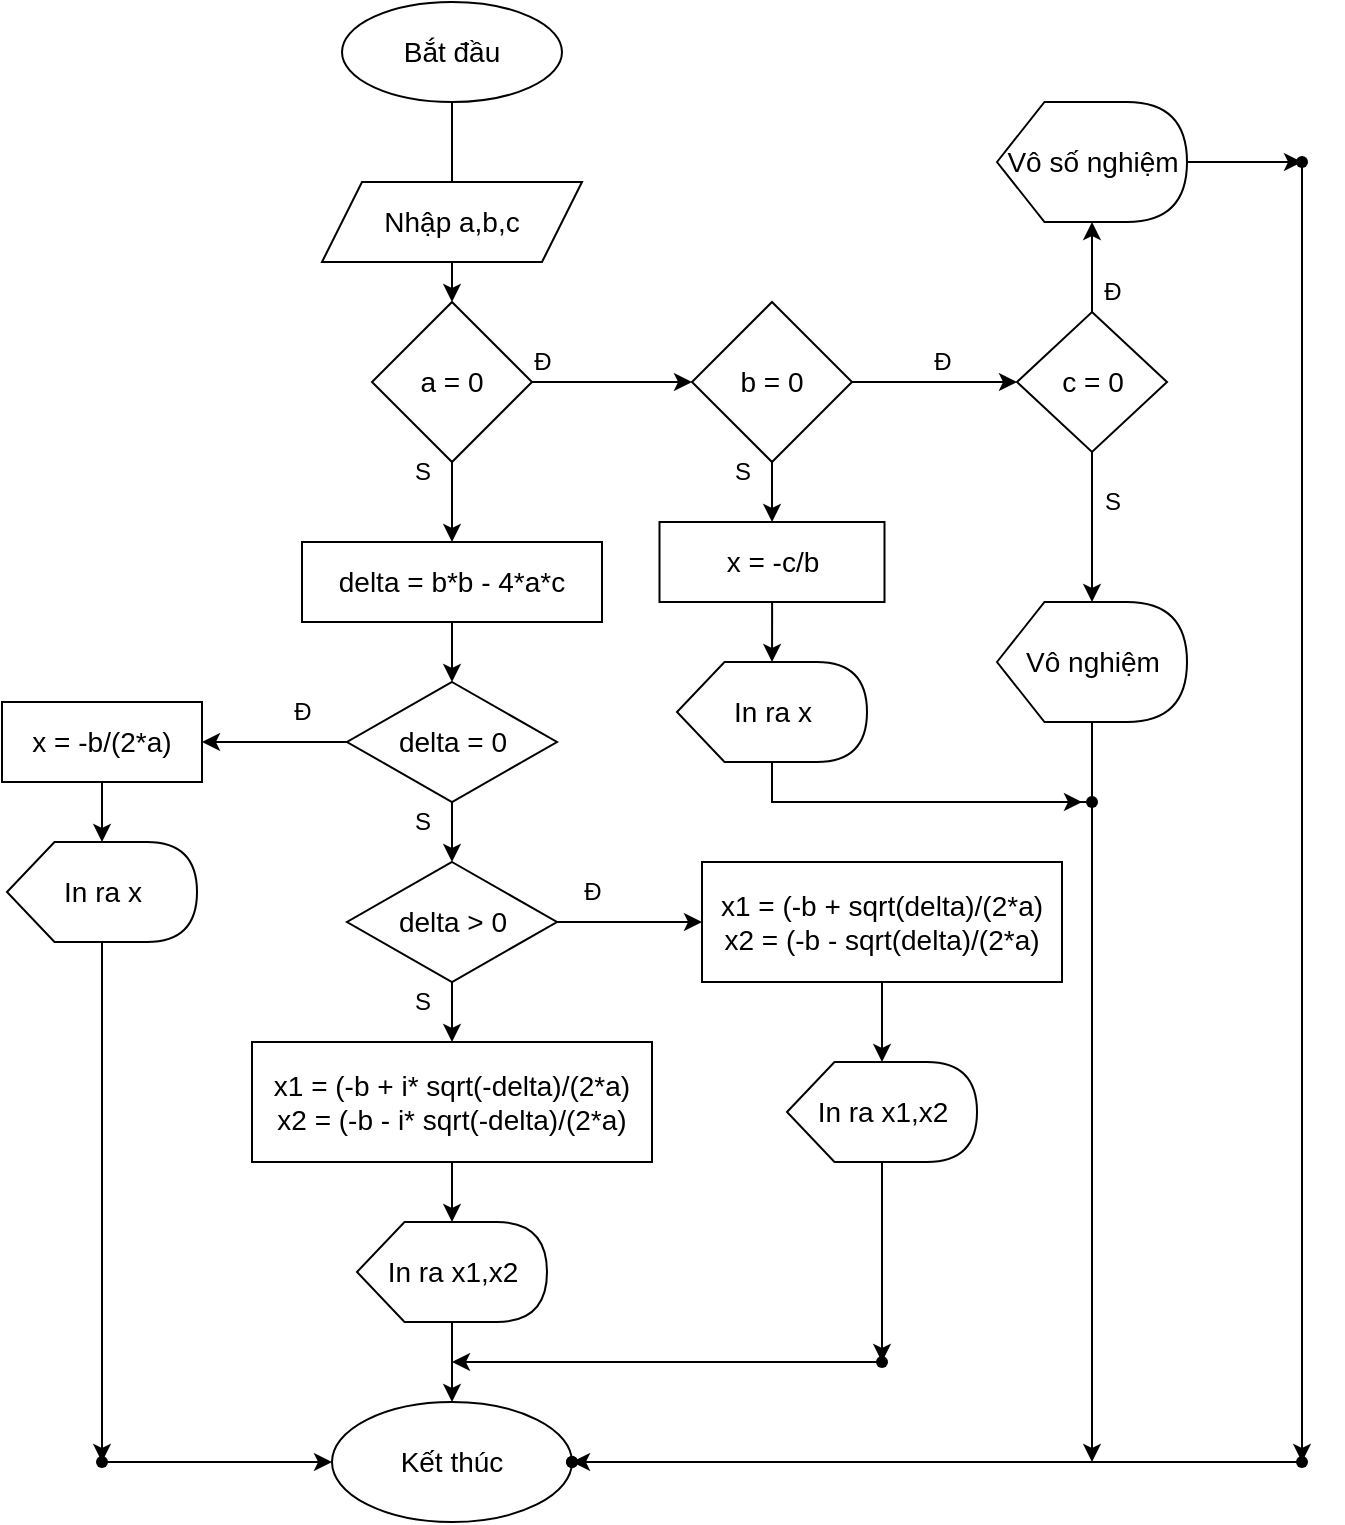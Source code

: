 <mxfile version="15.4.1" type="github">
  <diagram id="C5RBs43oDa-KdzZeNtuy" name="Page-1">
    <mxGraphModel dx="1237" dy="749" grid="1" gridSize="10" guides="1" tooltips="1" connect="1" arrows="1" fold="1" page="1" pageScale="1" pageWidth="827" pageHeight="1169" math="0" shadow="0">
      <root>
        <mxCell id="WIyWlLk6GJQsqaUBKTNV-0" />
        <mxCell id="WIyWlLk6GJQsqaUBKTNV-1" parent="WIyWlLk6GJQsqaUBKTNV-0" />
        <mxCell id="JZFGKROnKqlUwRcrgVXF-3" value="" style="edgeStyle=orthogonalEdgeStyle;rounded=1;orthogonalLoop=1;jettySize=auto;html=1;" parent="WIyWlLk6GJQsqaUBKTNV-1" source="JZFGKROnKqlUwRcrgVXF-0" target="JZFGKROnKqlUwRcrgVXF-2" edge="1">
          <mxGeometry relative="1" as="geometry" />
        </mxCell>
        <mxCell id="JZFGKROnKqlUwRcrgVXF-0" value="&lt;font style=&quot;font-size: 14px&quot;&gt;Bắt đầu&lt;/font&gt;" style="ellipse;whiteSpace=wrap;html=1;" parent="WIyWlLk6GJQsqaUBKTNV-1" vertex="1">
          <mxGeometry x="230" y="30" width="110" height="50" as="geometry" />
        </mxCell>
        <mxCell id="JZFGKROnKqlUwRcrgVXF-1" value="Nhập a,b,c" style="shape=parallelogram;perimeter=parallelogramPerimeter;whiteSpace=wrap;html=1;fixedSize=1;fontSize=14;" parent="WIyWlLk6GJQsqaUBKTNV-1" vertex="1">
          <mxGeometry x="220" y="120" width="130" height="40" as="geometry" />
        </mxCell>
        <mxCell id="JZFGKROnKqlUwRcrgVXF-5" value="" style="edgeStyle=orthogonalEdgeStyle;rounded=1;orthogonalLoop=1;jettySize=auto;html=1;" parent="WIyWlLk6GJQsqaUBKTNV-1" source="JZFGKROnKqlUwRcrgVXF-2" target="JZFGKROnKqlUwRcrgVXF-4" edge="1">
          <mxGeometry relative="1" as="geometry" />
        </mxCell>
        <mxCell id="JZFGKROnKqlUwRcrgVXF-19" value="" style="edgeStyle=orthogonalEdgeStyle;rounded=1;orthogonalLoop=1;jettySize=auto;html=1;" parent="WIyWlLk6GJQsqaUBKTNV-1" source="JZFGKROnKqlUwRcrgVXF-2" target="JZFGKROnKqlUwRcrgVXF-18" edge="1">
          <mxGeometry relative="1" as="geometry" />
        </mxCell>
        <mxCell id="JZFGKROnKqlUwRcrgVXF-2" value="a = 0" style="rhombus;whiteSpace=wrap;html=1;fontSize=14;" parent="WIyWlLk6GJQsqaUBKTNV-1" vertex="1">
          <mxGeometry x="245" y="180" width="80" height="80" as="geometry" />
        </mxCell>
        <mxCell id="JZFGKROnKqlUwRcrgVXF-9" value="" style="edgeStyle=orthogonalEdgeStyle;rounded=1;orthogonalLoop=1;jettySize=auto;html=1;" parent="WIyWlLk6GJQsqaUBKTNV-1" source="JZFGKROnKqlUwRcrgVXF-4" target="JZFGKROnKqlUwRcrgVXF-8" edge="1">
          <mxGeometry relative="1" as="geometry" />
        </mxCell>
        <mxCell id="JZFGKROnKqlUwRcrgVXF-17" value="" style="edgeStyle=orthogonalEdgeStyle;rounded=1;orthogonalLoop=1;jettySize=auto;html=1;" parent="WIyWlLk6GJQsqaUBKTNV-1" source="JZFGKROnKqlUwRcrgVXF-4" target="JZFGKROnKqlUwRcrgVXF-16" edge="1">
          <mxGeometry relative="1" as="geometry" />
        </mxCell>
        <mxCell id="JZFGKROnKqlUwRcrgVXF-4" value="b = 0" style="rhombus;whiteSpace=wrap;html=1;fontSize=14;" parent="WIyWlLk6GJQsqaUBKTNV-1" vertex="1">
          <mxGeometry x="405" y="180" width="80" height="80" as="geometry" />
        </mxCell>
        <mxCell id="JZFGKROnKqlUwRcrgVXF-13" value="" style="edgeStyle=orthogonalEdgeStyle;rounded=1;orthogonalLoop=1;jettySize=auto;html=1;" parent="WIyWlLk6GJQsqaUBKTNV-1" source="JZFGKROnKqlUwRcrgVXF-8" target="JZFGKROnKqlUwRcrgVXF-12" edge="1">
          <mxGeometry relative="1" as="geometry" />
        </mxCell>
        <mxCell id="JZFGKROnKqlUwRcrgVXF-15" value="" style="edgeStyle=orthogonalEdgeStyle;rounded=1;orthogonalLoop=1;jettySize=auto;html=1;" parent="WIyWlLk6GJQsqaUBKTNV-1" source="JZFGKROnKqlUwRcrgVXF-8" target="JZFGKROnKqlUwRcrgVXF-14" edge="1">
          <mxGeometry relative="1" as="geometry" />
        </mxCell>
        <mxCell id="JZFGKROnKqlUwRcrgVXF-8" value="c = 0" style="rhombus;whiteSpace=wrap;html=1;fontSize=14;" parent="WIyWlLk6GJQsqaUBKTNV-1" vertex="1">
          <mxGeometry x="567.5" y="185" width="75" height="70" as="geometry" />
        </mxCell>
        <mxCell id="JZFGKROnKqlUwRcrgVXF-47" value="" style="edgeStyle=orthogonalEdgeStyle;rounded=1;orthogonalLoop=1;jettySize=auto;html=1;fontSize=14;" parent="WIyWlLk6GJQsqaUBKTNV-1" source="JZFGKROnKqlUwRcrgVXF-12" target="JZFGKROnKqlUwRcrgVXF-46" edge="1">
          <mxGeometry relative="1" as="geometry" />
        </mxCell>
        <mxCell id="JZFGKROnKqlUwRcrgVXF-12" value="&lt;font style=&quot;font-size: 14px&quot;&gt;Vô số nghiệm&lt;/font&gt;" style="shape=display;whiteSpace=wrap;html=1;" parent="WIyWlLk6GJQsqaUBKTNV-1" vertex="1">
          <mxGeometry x="557.5" y="80" width="95" height="60" as="geometry" />
        </mxCell>
        <mxCell id="JZFGKROnKqlUwRcrgVXF-42" value="" style="edgeStyle=orthogonalEdgeStyle;rounded=1;orthogonalLoop=1;jettySize=auto;html=1;fontSize=14;startArrow=none;entryX=0.475;entryY=0.575;entryDx=0;entryDy=0;entryPerimeter=0;" parent="WIyWlLk6GJQsqaUBKTNV-1" edge="1">
          <mxGeometry relative="1" as="geometry">
            <mxPoint x="605" y="750" as="sourcePoint" />
            <mxPoint x="605" y="750" as="targetPoint" />
            <Array as="points" />
          </mxGeometry>
        </mxCell>
        <mxCell id="JZFGKROnKqlUwRcrgVXF-60" value="" style="edgeStyle=orthogonalEdgeStyle;rounded=1;orthogonalLoop=1;jettySize=auto;html=1;fontSize=14;startArrow=none;" parent="WIyWlLk6GJQsqaUBKTNV-1" source="W_G9nljvapc-reSJywXX-4" edge="1">
          <mxGeometry relative="1" as="geometry">
            <mxPoint x="605" y="760" as="targetPoint" />
          </mxGeometry>
        </mxCell>
        <mxCell id="JZFGKROnKqlUwRcrgVXF-14" value="&lt;font style=&quot;font-size: 14px&quot;&gt;Vô nghiệm&lt;/font&gt;" style="shape=display;whiteSpace=wrap;html=1;" parent="WIyWlLk6GJQsqaUBKTNV-1" vertex="1">
          <mxGeometry x="557.5" y="330" width="95" height="60" as="geometry" />
        </mxCell>
        <mxCell id="JZFGKROnKqlUwRcrgVXF-26" value="" style="edgeStyle=orthogonalEdgeStyle;rounded=1;orthogonalLoop=1;jettySize=auto;html=1;" parent="WIyWlLk6GJQsqaUBKTNV-1" source="JZFGKROnKqlUwRcrgVXF-16" target="JZFGKROnKqlUwRcrgVXF-25" edge="1">
          <mxGeometry relative="1" as="geometry" />
        </mxCell>
        <mxCell id="JZFGKROnKqlUwRcrgVXF-16" value="x = -c/b" style="whiteSpace=wrap;html=1;fontSize=14;" parent="WIyWlLk6GJQsqaUBKTNV-1" vertex="1">
          <mxGeometry x="388.75" y="290" width="112.5" height="40" as="geometry" />
        </mxCell>
        <mxCell id="JZFGKROnKqlUwRcrgVXF-21" value="" style="edgeStyle=orthogonalEdgeStyle;rounded=1;orthogonalLoop=1;jettySize=auto;html=1;" parent="WIyWlLk6GJQsqaUBKTNV-1" source="JZFGKROnKqlUwRcrgVXF-18" target="JZFGKROnKqlUwRcrgVXF-20" edge="1">
          <mxGeometry relative="1" as="geometry" />
        </mxCell>
        <mxCell id="JZFGKROnKqlUwRcrgVXF-18" value="delta = b*b - 4*a*c" style="whiteSpace=wrap;html=1;fontSize=14;" parent="WIyWlLk6GJQsqaUBKTNV-1" vertex="1">
          <mxGeometry x="210" y="300" width="150" height="40" as="geometry" />
        </mxCell>
        <mxCell id="JZFGKROnKqlUwRcrgVXF-23" value="" style="edgeStyle=orthogonalEdgeStyle;rounded=1;orthogonalLoop=1;jettySize=auto;html=1;" parent="WIyWlLk6GJQsqaUBKTNV-1" source="JZFGKROnKqlUwRcrgVXF-20" target="JZFGKROnKqlUwRcrgVXF-22" edge="1">
          <mxGeometry relative="1" as="geometry" />
        </mxCell>
        <mxCell id="JZFGKROnKqlUwRcrgVXF-28" value="" style="edgeStyle=orthogonalEdgeStyle;rounded=1;orthogonalLoop=1;jettySize=auto;html=1;" parent="WIyWlLk6GJQsqaUBKTNV-1" source="JZFGKROnKqlUwRcrgVXF-20" target="JZFGKROnKqlUwRcrgVXF-27" edge="1">
          <mxGeometry relative="1" as="geometry" />
        </mxCell>
        <mxCell id="JZFGKROnKqlUwRcrgVXF-20" value="delta = 0" style="rhombus;whiteSpace=wrap;html=1;fontSize=14;" parent="WIyWlLk6GJQsqaUBKTNV-1" vertex="1">
          <mxGeometry x="232.5" y="370" width="105" height="60" as="geometry" />
        </mxCell>
        <mxCell id="JZFGKROnKqlUwRcrgVXF-32" value="" style="edgeStyle=orthogonalEdgeStyle;rounded=1;orthogonalLoop=1;jettySize=auto;html=1;" parent="WIyWlLk6GJQsqaUBKTNV-1" source="JZFGKROnKqlUwRcrgVXF-22" target="JZFGKROnKqlUwRcrgVXF-31" edge="1">
          <mxGeometry relative="1" as="geometry" />
        </mxCell>
        <mxCell id="JZFGKROnKqlUwRcrgVXF-36" value="" style="edgeStyle=orthogonalEdgeStyle;rounded=1;orthogonalLoop=1;jettySize=auto;html=1;" parent="WIyWlLk6GJQsqaUBKTNV-1" source="JZFGKROnKqlUwRcrgVXF-22" target="JZFGKROnKqlUwRcrgVXF-35" edge="1">
          <mxGeometry relative="1" as="geometry" />
        </mxCell>
        <mxCell id="JZFGKROnKqlUwRcrgVXF-22" value="delta &amp;gt; 0" style="rhombus;whiteSpace=wrap;html=1;fontSize=14;" parent="WIyWlLk6GJQsqaUBKTNV-1" vertex="1">
          <mxGeometry x="232.5" y="460" width="105" height="60" as="geometry" />
        </mxCell>
        <mxCell id="W_G9nljvapc-reSJywXX-2" value="" style="edgeStyle=orthogonalEdgeStyle;rounded=0;orthogonalLoop=1;jettySize=auto;html=1;fontSize=14;startArrow=none;" parent="WIyWlLk6GJQsqaUBKTNV-1" source="W_G9nljvapc-reSJywXX-4" edge="1">
          <mxGeometry relative="1" as="geometry">
            <mxPoint x="600" y="430" as="targetPoint" />
            <Array as="points">
              <mxPoint x="445" y="430" />
            </Array>
          </mxGeometry>
        </mxCell>
        <mxCell id="JZFGKROnKqlUwRcrgVXF-25" value="&lt;font style=&quot;font-size: 14px&quot;&gt;In ra x&lt;/font&gt;" style="shape=display;whiteSpace=wrap;html=1;" parent="WIyWlLk6GJQsqaUBKTNV-1" vertex="1">
          <mxGeometry x="397.5" y="360" width="95" height="50" as="geometry" />
        </mxCell>
        <mxCell id="JZFGKROnKqlUwRcrgVXF-30" value="" style="edgeStyle=orthogonalEdgeStyle;rounded=1;orthogonalLoop=1;jettySize=auto;html=1;" parent="WIyWlLk6GJQsqaUBKTNV-1" source="JZFGKROnKqlUwRcrgVXF-27" target="JZFGKROnKqlUwRcrgVXF-29" edge="1">
          <mxGeometry relative="1" as="geometry" />
        </mxCell>
        <mxCell id="JZFGKROnKqlUwRcrgVXF-27" value="x = -b/(2*a)" style="whiteSpace=wrap;html=1;fontSize=14;" parent="WIyWlLk6GJQsqaUBKTNV-1" vertex="1">
          <mxGeometry x="60" y="380" width="100" height="40" as="geometry" />
        </mxCell>
        <mxCell id="JZFGKROnKqlUwRcrgVXF-53" value="" style="edgeStyle=orthogonalEdgeStyle;rounded=1;orthogonalLoop=1;jettySize=auto;html=1;fontSize=14;" parent="WIyWlLk6GJQsqaUBKTNV-1" source="JZFGKROnKqlUwRcrgVXF-29" target="JZFGKROnKqlUwRcrgVXF-52" edge="1">
          <mxGeometry relative="1" as="geometry" />
        </mxCell>
        <mxCell id="JZFGKROnKqlUwRcrgVXF-29" value="&lt;font style=&quot;font-size: 14px&quot;&gt;In ra x&lt;/font&gt;" style="shape=display;whiteSpace=wrap;html=1;" parent="WIyWlLk6GJQsqaUBKTNV-1" vertex="1">
          <mxGeometry x="62.5" y="450" width="95" height="50" as="geometry" />
        </mxCell>
        <mxCell id="JZFGKROnKqlUwRcrgVXF-34" value="" style="edgeStyle=orthogonalEdgeStyle;rounded=1;orthogonalLoop=1;jettySize=auto;html=1;" parent="WIyWlLk6GJQsqaUBKTNV-1" source="JZFGKROnKqlUwRcrgVXF-31" target="JZFGKROnKqlUwRcrgVXF-33" edge="1">
          <mxGeometry relative="1" as="geometry" />
        </mxCell>
        <mxCell id="JZFGKROnKqlUwRcrgVXF-31" value="x1 = (-b + sqrt(delta)/(2*a)&lt;br&gt;x2 = (-b - sqrt(delta)/(2*a)" style="whiteSpace=wrap;html=1;fontSize=14;" parent="WIyWlLk6GJQsqaUBKTNV-1" vertex="1">
          <mxGeometry x="410" y="460" width="180" height="60" as="geometry" />
        </mxCell>
        <mxCell id="JZFGKROnKqlUwRcrgVXF-56" value="" style="edgeStyle=orthogonalEdgeStyle;rounded=1;orthogonalLoop=1;jettySize=auto;html=1;fontSize=14;" parent="WIyWlLk6GJQsqaUBKTNV-1" source="JZFGKROnKqlUwRcrgVXF-33" target="JZFGKROnKqlUwRcrgVXF-55" edge="1">
          <mxGeometry relative="1" as="geometry" />
        </mxCell>
        <mxCell id="JZFGKROnKqlUwRcrgVXF-33" value="&lt;font style=&quot;font-size: 14px&quot;&gt;In ra x1,x2&lt;/font&gt;" style="shape=display;whiteSpace=wrap;html=1;" parent="WIyWlLk6GJQsqaUBKTNV-1" vertex="1">
          <mxGeometry x="452.5" y="560" width="95" height="50" as="geometry" />
        </mxCell>
        <mxCell id="JZFGKROnKqlUwRcrgVXF-38" value="" style="edgeStyle=orthogonalEdgeStyle;rounded=1;orthogonalLoop=1;jettySize=auto;html=1;" parent="WIyWlLk6GJQsqaUBKTNV-1" source="JZFGKROnKqlUwRcrgVXF-35" target="JZFGKROnKqlUwRcrgVXF-37" edge="1">
          <mxGeometry relative="1" as="geometry" />
        </mxCell>
        <mxCell id="JZFGKROnKqlUwRcrgVXF-35" value="x1 = (-b + i* sqrt(-delta)/(2*a)&lt;br&gt;x2 = (-b - i* sqrt(-delta)/(2*a)" style="whiteSpace=wrap;html=1;fontSize=14;" parent="WIyWlLk6GJQsqaUBKTNV-1" vertex="1">
          <mxGeometry x="185" y="550" width="200" height="60" as="geometry" />
        </mxCell>
        <mxCell id="JZFGKROnKqlUwRcrgVXF-40" value="" style="edgeStyle=orthogonalEdgeStyle;rounded=1;orthogonalLoop=1;jettySize=auto;html=1;" parent="WIyWlLk6GJQsqaUBKTNV-1" source="JZFGKROnKqlUwRcrgVXF-37" target="JZFGKROnKqlUwRcrgVXF-39" edge="1">
          <mxGeometry relative="1" as="geometry" />
        </mxCell>
        <mxCell id="JZFGKROnKqlUwRcrgVXF-37" value="&lt;font style=&quot;font-size: 14px&quot;&gt;In ra x1,x2&lt;/font&gt;" style="shape=display;whiteSpace=wrap;html=1;" parent="WIyWlLk6GJQsqaUBKTNV-1" vertex="1">
          <mxGeometry x="237.5" y="640" width="95" height="50" as="geometry" />
        </mxCell>
        <mxCell id="JZFGKROnKqlUwRcrgVXF-39" value="&lt;font style=&quot;font-size: 14px&quot;&gt;Kết thúc&lt;/font&gt;" style="ellipse;whiteSpace=wrap;html=1;" parent="WIyWlLk6GJQsqaUBKTNV-1" vertex="1">
          <mxGeometry x="225" y="730" width="120" height="60" as="geometry" />
        </mxCell>
        <mxCell id="JZFGKROnKqlUwRcrgVXF-43" value="" style="shape=waypoint;size=6;pointerEvents=1;points=[];fillColor=#ffffff;resizable=0;rotatable=0;perimeter=centerPerimeter;snapToPoint=1;" parent="WIyWlLk6GJQsqaUBKTNV-1" vertex="1">
          <mxGeometry x="325" y="740" width="40" height="40" as="geometry" />
        </mxCell>
        <mxCell id="JZFGKROnKqlUwRcrgVXF-62" value="" style="edgeStyle=orthogonalEdgeStyle;rounded=1;orthogonalLoop=1;jettySize=auto;html=1;fontSize=14;" parent="WIyWlLk6GJQsqaUBKTNV-1" source="JZFGKROnKqlUwRcrgVXF-46" target="JZFGKROnKqlUwRcrgVXF-61" edge="1">
          <mxGeometry relative="1" as="geometry" />
        </mxCell>
        <mxCell id="JZFGKROnKqlUwRcrgVXF-46" value="" style="shape=waypoint;size=6;pointerEvents=1;points=[];fillColor=#ffffff;resizable=0;rotatable=0;perimeter=centerPerimeter;snapToPoint=1;" parent="WIyWlLk6GJQsqaUBKTNV-1" vertex="1">
          <mxGeometry x="690" y="90" width="40" height="40" as="geometry" />
        </mxCell>
        <mxCell id="JZFGKROnKqlUwRcrgVXF-54" value="" style="edgeStyle=orthogonalEdgeStyle;rounded=1;orthogonalLoop=1;jettySize=auto;html=1;fontSize=14;" parent="WIyWlLk6GJQsqaUBKTNV-1" source="JZFGKROnKqlUwRcrgVXF-52" target="JZFGKROnKqlUwRcrgVXF-39" edge="1">
          <mxGeometry relative="1" as="geometry" />
        </mxCell>
        <mxCell id="JZFGKROnKqlUwRcrgVXF-52" value="" style="shape=waypoint;size=6;pointerEvents=1;points=[];fillColor=#ffffff;resizable=0;rotatable=0;perimeter=centerPerimeter;snapToPoint=1;" parent="WIyWlLk6GJQsqaUBKTNV-1" vertex="1">
          <mxGeometry x="90" y="740" width="40" height="40" as="geometry" />
        </mxCell>
        <mxCell id="JZFGKROnKqlUwRcrgVXF-57" value="" style="edgeStyle=orthogonalEdgeStyle;rounded=1;orthogonalLoop=1;jettySize=auto;html=1;fontSize=14;" parent="WIyWlLk6GJQsqaUBKTNV-1" source="JZFGKROnKqlUwRcrgVXF-55" edge="1">
          <mxGeometry relative="1" as="geometry">
            <mxPoint x="285" y="710" as="targetPoint" />
          </mxGeometry>
        </mxCell>
        <mxCell id="JZFGKROnKqlUwRcrgVXF-55" value="" style="shape=waypoint;size=6;pointerEvents=1;points=[];fillColor=#ffffff;resizable=0;rotatable=0;perimeter=centerPerimeter;snapToPoint=1;" parent="WIyWlLk6GJQsqaUBKTNV-1" vertex="1">
          <mxGeometry x="480" y="690" width="40" height="40" as="geometry" />
        </mxCell>
        <mxCell id="JZFGKROnKqlUwRcrgVXF-64" value="" style="edgeStyle=orthogonalEdgeStyle;rounded=1;orthogonalLoop=1;jettySize=auto;html=1;fontSize=14;" parent="WIyWlLk6GJQsqaUBKTNV-1" source="JZFGKROnKqlUwRcrgVXF-61" target="JZFGKROnKqlUwRcrgVXF-63" edge="1">
          <mxGeometry relative="1" as="geometry" />
        </mxCell>
        <mxCell id="JZFGKROnKqlUwRcrgVXF-61" value="" style="shape=waypoint;size=6;pointerEvents=1;points=[];fillColor=#ffffff;resizable=0;rotatable=0;perimeter=centerPerimeter;snapToPoint=1;" parent="WIyWlLk6GJQsqaUBKTNV-1" vertex="1">
          <mxGeometry x="690" y="740" width="40" height="40" as="geometry" />
        </mxCell>
        <mxCell id="JZFGKROnKqlUwRcrgVXF-63" value="" style="shape=waypoint;size=6;pointerEvents=1;points=[];fillColor=#ffffff;resizable=0;rotatable=0;perimeter=centerPerimeter;snapToPoint=1;" parent="WIyWlLk6GJQsqaUBKTNV-1" vertex="1">
          <mxGeometry x="325" y="740" width="40" height="40" as="geometry" />
        </mxCell>
        <mxCell id="W_G9nljvapc-reSJywXX-5" value="" style="edgeStyle=orthogonalEdgeStyle;rounded=1;orthogonalLoop=1;jettySize=auto;html=1;fontSize=14;endArrow=none;entryX=0.375;entryY=0.5;entryDx=0;entryDy=0;entryPerimeter=0;" parent="WIyWlLk6GJQsqaUBKTNV-1" source="JZFGKROnKqlUwRcrgVXF-14" target="W_G9nljvapc-reSJywXX-4" edge="1">
          <mxGeometry relative="1" as="geometry">
            <mxPoint x="605" y="760" as="targetPoint" />
            <mxPoint x="605" y="390" as="sourcePoint" />
          </mxGeometry>
        </mxCell>
        <mxCell id="W_G9nljvapc-reSJywXX-4" value="" style="shape=waypoint;sketch=0;size=6;pointerEvents=1;points=[];fillColor=none;resizable=0;rotatable=0;perimeter=centerPerimeter;snapToPoint=1;fontSize=14;" parent="WIyWlLk6GJQsqaUBKTNV-1" vertex="1">
          <mxGeometry x="585" y="410" width="40" height="40" as="geometry" />
        </mxCell>
        <mxCell id="W_G9nljvapc-reSJywXX-6" value="" style="edgeStyle=orthogonalEdgeStyle;rounded=0;orthogonalLoop=1;jettySize=auto;html=1;fontSize=14;endArrow=none;" parent="WIyWlLk6GJQsqaUBKTNV-1" source="JZFGKROnKqlUwRcrgVXF-25" target="W_G9nljvapc-reSJywXX-4" edge="1">
          <mxGeometry relative="1" as="geometry">
            <mxPoint x="445" y="410" as="sourcePoint" />
            <mxPoint x="600" y="430" as="targetPoint" />
            <Array as="points">
              <mxPoint x="445" y="430" />
            </Array>
          </mxGeometry>
        </mxCell>
        <mxCell id="vjePebIdWmhebJMo2OGI-0" value="Đ" style="text;html=1;align=center;verticalAlign=middle;resizable=0;points=[];autosize=1;strokeColor=none;fillColor=none;" vertex="1" parent="WIyWlLk6GJQsqaUBKTNV-1">
          <mxGeometry x="320" y="200" width="20" height="20" as="geometry" />
        </mxCell>
        <mxCell id="vjePebIdWmhebJMo2OGI-1" value="S" style="text;html=1;align=center;verticalAlign=middle;resizable=0;points=[];autosize=1;strokeColor=none;fillColor=none;" vertex="1" parent="WIyWlLk6GJQsqaUBKTNV-1">
          <mxGeometry x="260" y="255" width="20" height="20" as="geometry" />
        </mxCell>
        <mxCell id="vjePebIdWmhebJMo2OGI-2" value="S" style="text;html=1;align=center;verticalAlign=middle;resizable=0;points=[];autosize=1;strokeColor=none;fillColor=none;" vertex="1" parent="WIyWlLk6GJQsqaUBKTNV-1">
          <mxGeometry x="420" y="255" width="20" height="20" as="geometry" />
        </mxCell>
        <mxCell id="vjePebIdWmhebJMo2OGI-3" value="Đ" style="text;html=1;align=center;verticalAlign=middle;resizable=0;points=[];autosize=1;strokeColor=none;fillColor=none;" vertex="1" parent="WIyWlLk6GJQsqaUBKTNV-1">
          <mxGeometry x="520" y="200" width="20" height="20" as="geometry" />
        </mxCell>
        <mxCell id="vjePebIdWmhebJMo2OGI-4" value="Đ" style="text;html=1;align=center;verticalAlign=middle;resizable=0;points=[];autosize=1;strokeColor=none;fillColor=none;" vertex="1" parent="WIyWlLk6GJQsqaUBKTNV-1">
          <mxGeometry x="605" y="165" width="20" height="20" as="geometry" />
        </mxCell>
        <mxCell id="vjePebIdWmhebJMo2OGI-5" value="S" style="text;html=1;align=center;verticalAlign=middle;resizable=0;points=[];autosize=1;strokeColor=none;fillColor=none;" vertex="1" parent="WIyWlLk6GJQsqaUBKTNV-1">
          <mxGeometry x="605" y="270" width="20" height="20" as="geometry" />
        </mxCell>
        <mxCell id="vjePebIdWmhebJMo2OGI-6" value="Đ" style="text;html=1;align=center;verticalAlign=middle;resizable=0;points=[];autosize=1;strokeColor=none;fillColor=none;" vertex="1" parent="WIyWlLk6GJQsqaUBKTNV-1">
          <mxGeometry x="200" y="375" width="20" height="20" as="geometry" />
        </mxCell>
        <mxCell id="vjePebIdWmhebJMo2OGI-7" value="S" style="text;html=1;align=center;verticalAlign=middle;resizable=0;points=[];autosize=1;strokeColor=none;fillColor=none;" vertex="1" parent="WIyWlLk6GJQsqaUBKTNV-1">
          <mxGeometry x="260" y="430" width="20" height="20" as="geometry" />
        </mxCell>
        <mxCell id="vjePebIdWmhebJMo2OGI-8" value="Đ" style="text;html=1;align=center;verticalAlign=middle;resizable=0;points=[];autosize=1;strokeColor=none;fillColor=none;" vertex="1" parent="WIyWlLk6GJQsqaUBKTNV-1">
          <mxGeometry x="345" y="465" width="20" height="20" as="geometry" />
        </mxCell>
        <mxCell id="vjePebIdWmhebJMo2OGI-9" value="S" style="text;html=1;align=center;verticalAlign=middle;resizable=0;points=[];autosize=1;strokeColor=none;fillColor=none;" vertex="1" parent="WIyWlLk6GJQsqaUBKTNV-1">
          <mxGeometry x="260" y="520" width="20" height="20" as="geometry" />
        </mxCell>
      </root>
    </mxGraphModel>
  </diagram>
</mxfile>
